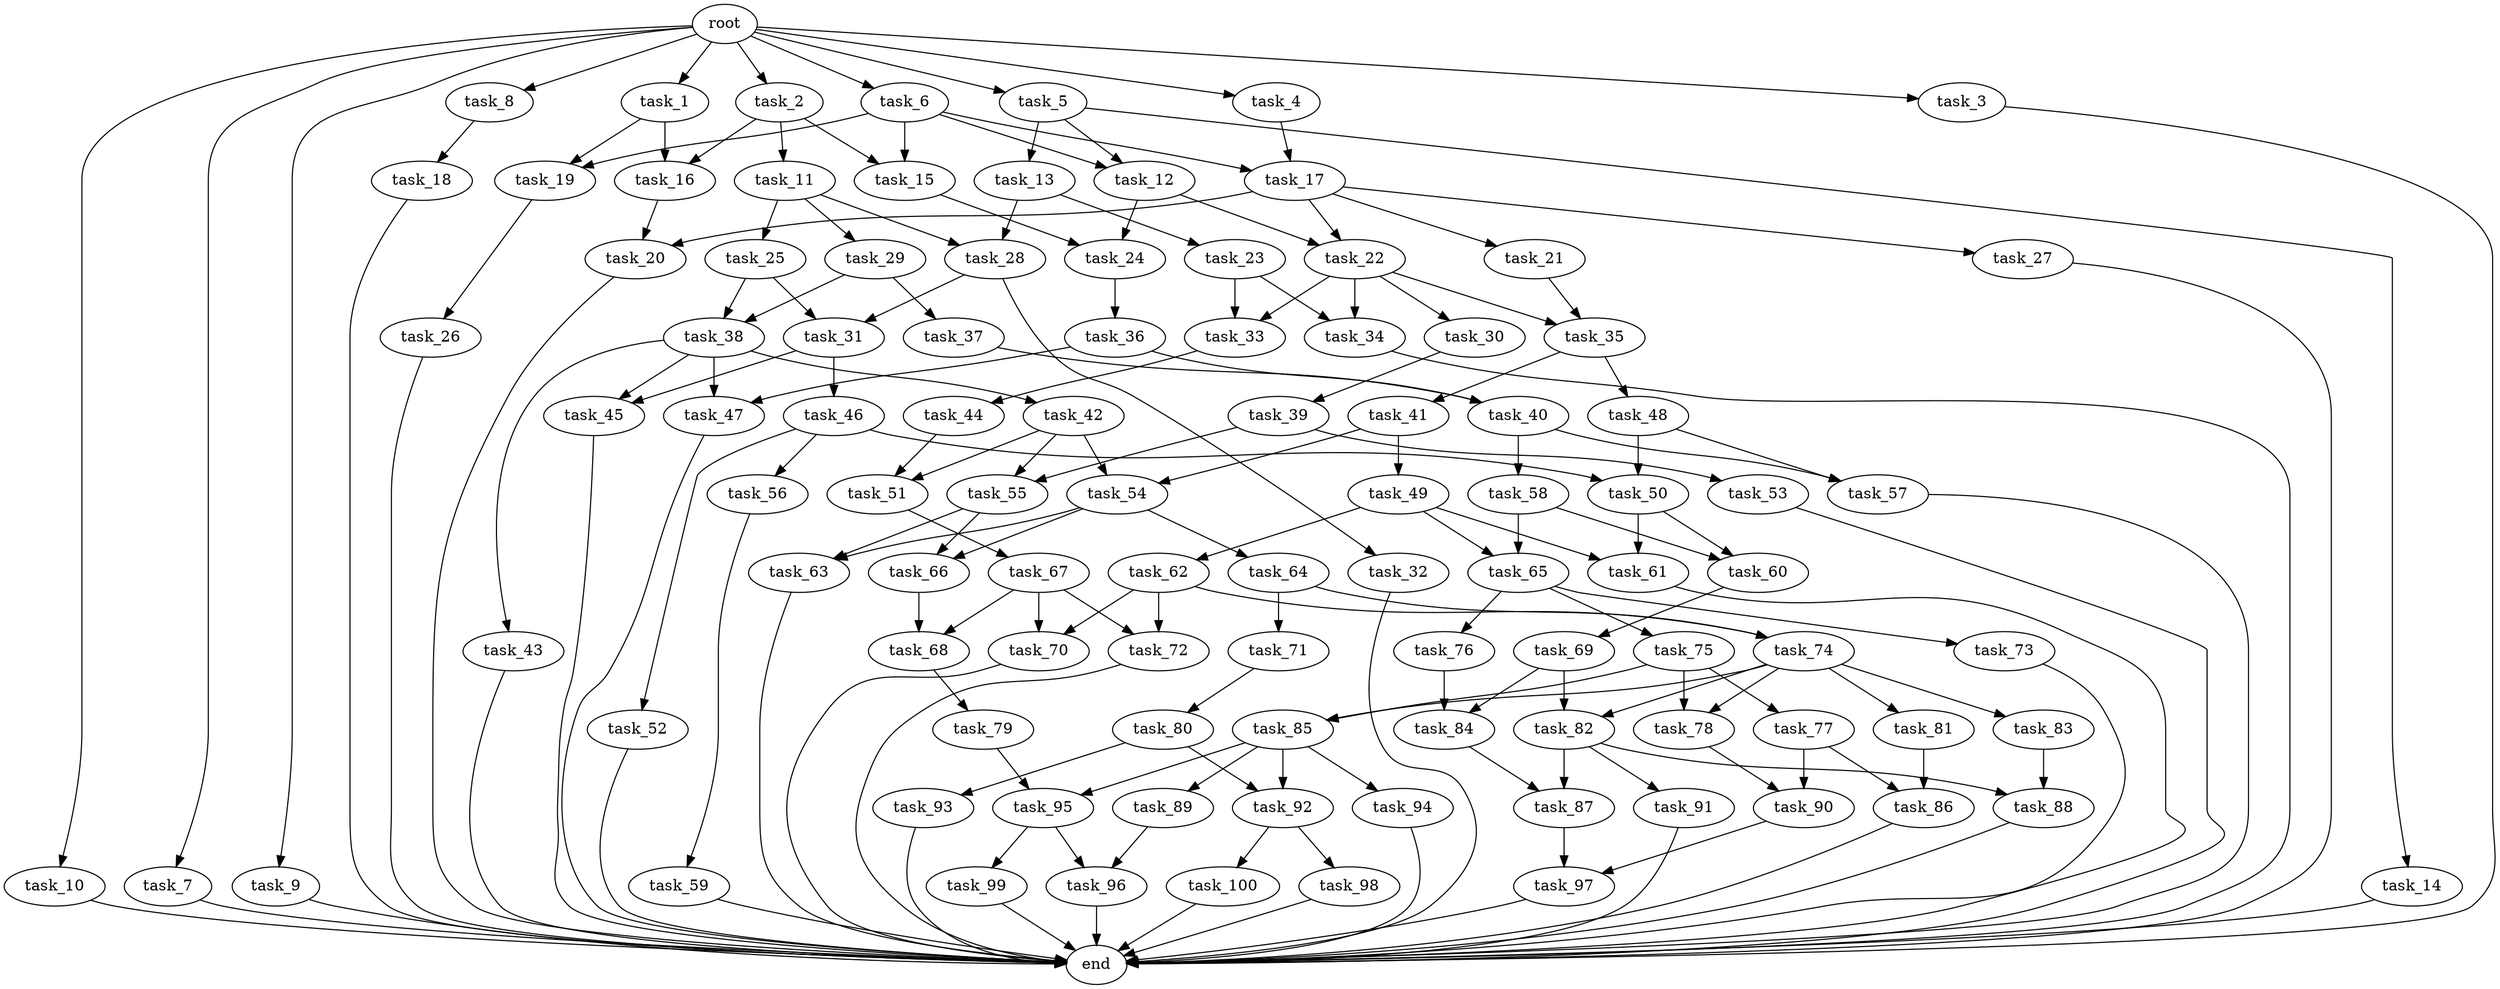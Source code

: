digraph G {
  task_13 [size="3.263948e+09"];
  task_10 [size="3.812317e+09"];
  task_84 [size="6.804256e+08"];
  task_54 [size="7.364936e+07"];
  task_50 [size="4.761424e+09"];
  task_58 [size="3.924974e+09"];
  task_14 [size="2.969346e+09"];
  root [size="0.000000e+00"];
  task_68 [size="5.168847e+08"];
  task_15 [size="5.136105e+08"];
  task_1 [size="4.020732e+09"];
  task_82 [size="2.335431e+09"];
  task_35 [size="3.916910e+09"];
  task_17 [size="2.359742e+09"];
  task_79 [size="4.618931e+09"];
  task_24 [size="1.499413e+09"];
  task_7 [size="2.348254e+09"];
  task_37 [size="4.617043e+09"];
  task_69 [size="3.537651e+09"];
  task_87 [size="1.600188e+09"];
  task_16 [size="3.564946e+09"];
  task_25 [size="1.655793e+09"];
  task_22 [size="2.984838e+09"];
  task_99 [size="1.654909e+09"];
  task_9 [size="1.265773e+09"];
  task_12 [size="1.326909e+09"];
  task_38 [size="2.702558e+09"];
  task_8 [size="3.476037e+09"];
  task_62 [size="1.728052e+09"];
  task_93 [size="4.931930e+09"];
  task_48 [size="3.462102e+09"];
  task_20 [size="3.113423e+09"];
  task_65 [size="4.714711e+09"];
  task_41 [size="9.306272e+08"];
  task_2 [size="5.181705e+07"];
  task_85 [size="4.120385e+09"];
  task_33 [size="1.382519e+09"];
  task_43 [size="4.163380e+09"];
  task_52 [size="2.921593e+09"];
  task_56 [size="4.060349e+09"];
  task_98 [size="2.813526e+09"];
  task_90 [size="3.720420e+09"];
  task_5 [size="1.246122e+08"];
  task_29 [size="1.666811e+09"];
  task_44 [size="8.339578e+08"];
  task_59 [size="3.014205e+09"];
  task_26 [size="2.048516e+09"];
  task_67 [size="2.836664e+09"];
  task_34 [size="3.760712e+09"];
  task_23 [size="3.813713e+09"];
  task_42 [size="3.225708e+09"];
  task_80 [size="3.626547e+09"];
  task_31 [size="2.179356e+09"];
  task_36 [size="6.297558e+07"];
  task_3 [size="2.968907e+09"];
  task_94 [size="1.157133e+09"];
  task_19 [size="1.370680e+09"];
  task_92 [size="5.614987e+08"];
  task_91 [size="1.289196e+09"];
  task_66 [size="3.723418e+09"];
  task_81 [size="2.323355e+09"];
  task_40 [size="2.688526e+09"];
  task_55 [size="3.776024e+09"];
  task_73 [size="5.401309e+08"];
  task_51 [size="3.582257e+09"];
  task_45 [size="1.927033e+09"];
  task_39 [size="3.727829e+09"];
  task_74 [size="8.773735e+08"];
  task_63 [size="5.860125e+08"];
  task_61 [size="4.031521e+09"];
  task_46 [size="8.727826e+08"];
  task_70 [size="1.739010e+09"];
  task_30 [size="2.900660e+09"];
  task_6 [size="4.172254e+09"];
  task_77 [size="5.662845e+08"];
  task_95 [size="3.970511e+09"];
  task_4 [size="2.830052e+09"];
  task_21 [size="1.551410e+09"];
  task_72 [size="1.420214e+09"];
  task_75 [size="4.798217e+09"];
  task_78 [size="3.458964e+09"];
  task_88 [size="3.787271e+09"];
  task_28 [size="4.013001e+09"];
  task_86 [size="3.754838e+09"];
  task_32 [size="3.111096e+09"];
  task_97 [size="3.275656e+09"];
  task_47 [size="4.177788e+09"];
  end [size="0.000000e+00"];
  task_71 [size="2.572707e+09"];
  task_89 [size="2.527370e+09"];
  task_49 [size="3.371382e+09"];
  task_53 [size="1.830389e+09"];
  task_100 [size="2.870130e+09"];
  task_57 [size="2.778955e+09"];
  task_96 [size="3.277373e+09"];
  task_64 [size="1.500216e+09"];
  task_83 [size="2.361712e+09"];
  task_27 [size="2.419026e+08"];
  task_11 [size="3.361073e+09"];
  task_76 [size="2.840232e+09"];
  task_18 [size="2.719156e+09"];
  task_60 [size="1.259952e+09"];

  task_13 -> task_23 [size="6.527897e+08"];
  task_13 -> task_28 [size="6.527897e+08"];
  task_10 -> end [size="1.000000e-12"];
  task_84 -> task_87 [size="6.804256e+07"];
  task_54 -> task_64 [size="7.364936e+06"];
  task_54 -> task_66 [size="7.364936e+06"];
  task_54 -> task_63 [size="7.364936e+06"];
  task_50 -> task_61 [size="4.761424e+08"];
  task_50 -> task_60 [size="4.761424e+08"];
  task_58 -> task_65 [size="7.849948e+08"];
  task_58 -> task_60 [size="7.849948e+08"];
  task_14 -> end [size="1.000000e-12"];
  root -> task_1 [size="1.000000e-12"];
  root -> task_6 [size="1.000000e-12"];
  root -> task_8 [size="1.000000e-12"];
  root -> task_5 [size="1.000000e-12"];
  root -> task_7 [size="1.000000e-12"];
  root -> task_3 [size="1.000000e-12"];
  root -> task_10 [size="1.000000e-12"];
  root -> task_4 [size="1.000000e-12"];
  root -> task_9 [size="1.000000e-12"];
  root -> task_2 [size="1.000000e-12"];
  task_68 -> task_79 [size="5.168847e+07"];
  task_15 -> task_24 [size="5.136105e+07"];
  task_1 -> task_19 [size="8.041463e+08"];
  task_1 -> task_16 [size="8.041463e+08"];
  task_82 -> task_87 [size="2.335431e+08"];
  task_82 -> task_88 [size="2.335431e+08"];
  task_82 -> task_91 [size="2.335431e+08"];
  task_35 -> task_41 [size="3.916910e+08"];
  task_35 -> task_48 [size="3.916910e+08"];
  task_17 -> task_20 [size="2.359742e+08"];
  task_17 -> task_21 [size="2.359742e+08"];
  task_17 -> task_27 [size="2.359742e+08"];
  task_17 -> task_22 [size="2.359742e+08"];
  task_79 -> task_95 [size="9.237861e+08"];
  task_24 -> task_36 [size="1.499413e+08"];
  task_7 -> end [size="1.000000e-12"];
  task_37 -> task_40 [size="9.234087e+08"];
  task_69 -> task_84 [size="7.075303e+08"];
  task_69 -> task_82 [size="7.075303e+08"];
  task_87 -> task_97 [size="1.600188e+08"];
  task_16 -> task_20 [size="3.564946e+08"];
  task_25 -> task_31 [size="3.311586e+08"];
  task_25 -> task_38 [size="3.311586e+08"];
  task_22 -> task_34 [size="2.984838e+08"];
  task_22 -> task_33 [size="2.984838e+08"];
  task_22 -> task_30 [size="2.984838e+08"];
  task_22 -> task_35 [size="2.984838e+08"];
  task_99 -> end [size="1.000000e-12"];
  task_9 -> end [size="1.000000e-12"];
  task_12 -> task_24 [size="1.326909e+08"];
  task_12 -> task_22 [size="1.326909e+08"];
  task_38 -> task_47 [size="2.702558e+08"];
  task_38 -> task_42 [size="2.702558e+08"];
  task_38 -> task_43 [size="2.702558e+08"];
  task_38 -> task_45 [size="2.702558e+08"];
  task_8 -> task_18 [size="6.952073e+08"];
  task_62 -> task_74 [size="3.456104e+08"];
  task_62 -> task_70 [size="3.456104e+08"];
  task_62 -> task_72 [size="3.456104e+08"];
  task_93 -> end [size="1.000000e-12"];
  task_48 -> task_50 [size="6.924204e+08"];
  task_48 -> task_57 [size="6.924204e+08"];
  task_20 -> end [size="1.000000e-12"];
  task_65 -> task_73 [size="4.714711e+08"];
  task_65 -> task_75 [size="4.714711e+08"];
  task_65 -> task_76 [size="4.714711e+08"];
  task_41 -> task_49 [size="1.861254e+08"];
  task_41 -> task_54 [size="1.861254e+08"];
  task_2 -> task_15 [size="1.036341e+07"];
  task_2 -> task_11 [size="1.036341e+07"];
  task_2 -> task_16 [size="1.036341e+07"];
  task_85 -> task_95 [size="4.120385e+08"];
  task_85 -> task_94 [size="4.120385e+08"];
  task_85 -> task_92 [size="4.120385e+08"];
  task_85 -> task_89 [size="4.120385e+08"];
  task_33 -> task_44 [size="1.382519e+08"];
  task_43 -> end [size="1.000000e-12"];
  task_52 -> end [size="1.000000e-12"];
  task_56 -> task_59 [size="8.120698e+08"];
  task_98 -> end [size="1.000000e-12"];
  task_90 -> task_97 [size="3.720420e+08"];
  task_5 -> task_14 [size="2.492243e+07"];
  task_5 -> task_13 [size="2.492243e+07"];
  task_5 -> task_12 [size="2.492243e+07"];
  task_29 -> task_37 [size="3.333623e+08"];
  task_29 -> task_38 [size="3.333623e+08"];
  task_44 -> task_51 [size="1.667916e+08"];
  task_59 -> end [size="1.000000e-12"];
  task_26 -> end [size="1.000000e-12"];
  task_67 -> task_70 [size="5.673329e+08"];
  task_67 -> task_68 [size="5.673329e+08"];
  task_67 -> task_72 [size="5.673329e+08"];
  task_34 -> end [size="1.000000e-12"];
  task_23 -> task_34 [size="7.627426e+08"];
  task_23 -> task_33 [size="7.627426e+08"];
  task_42 -> task_51 [size="6.451416e+08"];
  task_42 -> task_55 [size="6.451416e+08"];
  task_42 -> task_54 [size="6.451416e+08"];
  task_80 -> task_93 [size="7.253094e+08"];
  task_80 -> task_92 [size="7.253094e+08"];
  task_31 -> task_45 [size="2.179356e+08"];
  task_31 -> task_46 [size="2.179356e+08"];
  task_36 -> task_47 [size="1.259512e+07"];
  task_36 -> task_40 [size="1.259512e+07"];
  task_3 -> end [size="1.000000e-12"];
  task_94 -> end [size="1.000000e-12"];
  task_19 -> task_26 [size="1.370680e+08"];
  task_92 -> task_98 [size="5.614987e+07"];
  task_92 -> task_100 [size="5.614987e+07"];
  task_91 -> end [size="1.000000e-12"];
  task_66 -> task_68 [size="3.723418e+08"];
  task_81 -> task_86 [size="4.646710e+08"];
  task_40 -> task_58 [size="2.688526e+08"];
  task_40 -> task_57 [size="2.688526e+08"];
  task_55 -> task_66 [size="3.776024e+08"];
  task_55 -> task_63 [size="3.776024e+08"];
  task_73 -> end [size="1.000000e-12"];
  task_51 -> task_67 [size="3.582257e+08"];
  task_45 -> end [size="1.000000e-12"];
  task_39 -> task_55 [size="7.455658e+08"];
  task_39 -> task_53 [size="7.455658e+08"];
  task_74 -> task_78 [size="8.773735e+07"];
  task_74 -> task_85 [size="8.773735e+07"];
  task_74 -> task_81 [size="8.773735e+07"];
  task_74 -> task_83 [size="8.773735e+07"];
  task_74 -> task_82 [size="8.773735e+07"];
  task_63 -> end [size="1.000000e-12"];
  task_61 -> end [size="1.000000e-12"];
  task_46 -> task_50 [size="1.745565e+08"];
  task_46 -> task_52 [size="1.745565e+08"];
  task_46 -> task_56 [size="1.745565e+08"];
  task_70 -> end [size="1.000000e-12"];
  task_30 -> task_39 [size="5.801321e+08"];
  task_6 -> task_17 [size="8.344509e+08"];
  task_6 -> task_19 [size="8.344509e+08"];
  task_6 -> task_12 [size="8.344509e+08"];
  task_6 -> task_15 [size="8.344509e+08"];
  task_77 -> task_86 [size="1.132569e+08"];
  task_77 -> task_90 [size="1.132569e+08"];
  task_95 -> task_96 [size="3.970511e+08"];
  task_95 -> task_99 [size="3.970511e+08"];
  task_4 -> task_17 [size="5.660103e+08"];
  task_21 -> task_35 [size="3.102819e+08"];
  task_72 -> end [size="1.000000e-12"];
  task_75 -> task_78 [size="9.596434e+08"];
  task_75 -> task_77 [size="9.596434e+08"];
  task_75 -> task_85 [size="9.596434e+08"];
  task_78 -> task_90 [size="3.458964e+08"];
  task_88 -> end [size="1.000000e-12"];
  task_28 -> task_31 [size="4.013001e+08"];
  task_28 -> task_32 [size="4.013001e+08"];
  task_86 -> end [size="1.000000e-12"];
  task_32 -> end [size="1.000000e-12"];
  task_97 -> end [size="1.000000e-12"];
  task_47 -> end [size="1.000000e-12"];
  task_71 -> task_80 [size="5.145414e+08"];
  task_89 -> task_96 [size="5.054739e+08"];
  task_49 -> task_62 [size="6.742765e+08"];
  task_49 -> task_65 [size="6.742765e+08"];
  task_49 -> task_61 [size="6.742765e+08"];
  task_53 -> end [size="1.000000e-12"];
  task_100 -> end [size="1.000000e-12"];
  task_57 -> end [size="1.000000e-12"];
  task_96 -> end [size="1.000000e-12"];
  task_64 -> task_74 [size="3.000432e+08"];
  task_64 -> task_71 [size="3.000432e+08"];
  task_83 -> task_88 [size="4.723424e+08"];
  task_27 -> end [size="1.000000e-12"];
  task_11 -> task_29 [size="6.722146e+08"];
  task_11 -> task_25 [size="6.722146e+08"];
  task_11 -> task_28 [size="6.722146e+08"];
  task_76 -> task_84 [size="5.680464e+08"];
  task_18 -> end [size="1.000000e-12"];
  task_60 -> task_69 [size="1.259952e+08"];
}
